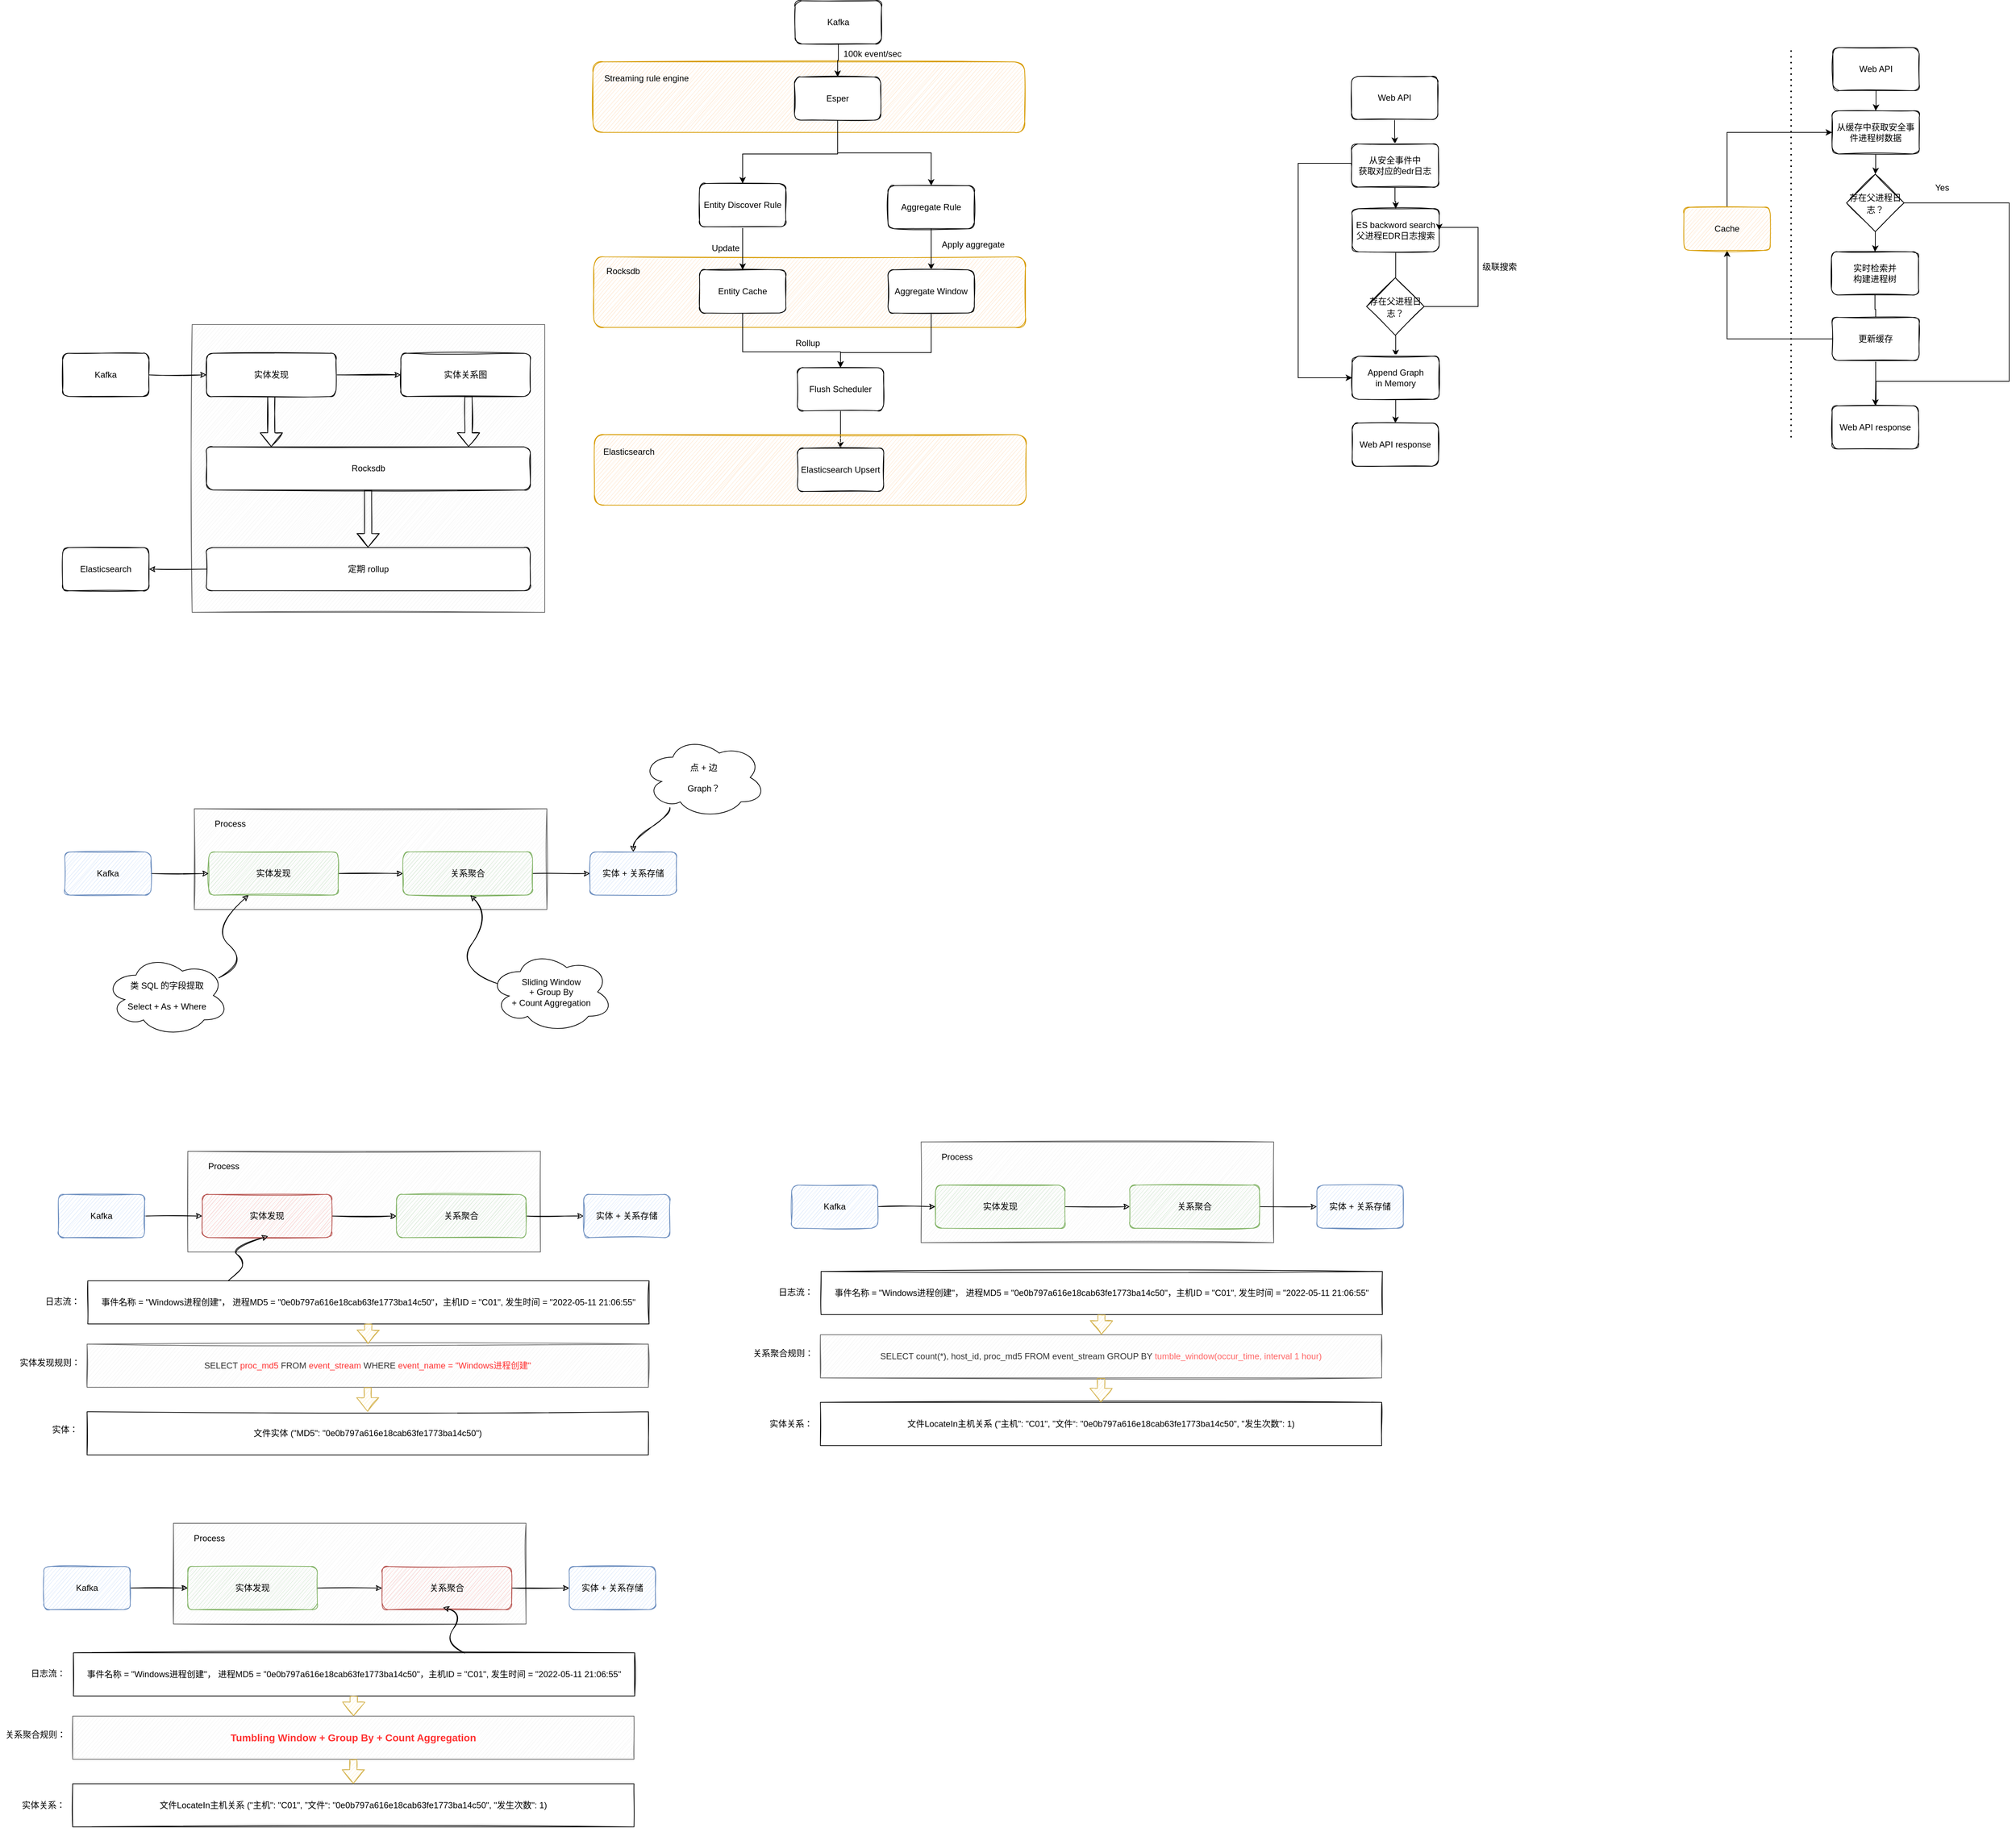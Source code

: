 <mxfile version="18.0.3" type="github">
  <diagram id="Bc4stklnjkjWacHDApCI" name="Page-1">
    <mxGraphModel dx="1300" dy="1374" grid="0" gridSize="10" guides="0" tooltips="1" connect="1" arrows="1" fold="1" page="0" pageScale="1" pageWidth="827" pageHeight="1169" math="0" shadow="0">
      <root>
        <mxCell id="0" />
        <mxCell id="1" parent="0" />
        <mxCell id="wNQRX56qIdrxU0Y-b8XY-25" value="" style="rounded=1;whiteSpace=wrap;html=1;fillColor=#ffe6cc;strokeColor=#d79b00;sketch=1;" vertex="1" parent="1">
          <mxGeometry x="784" y="-328" width="600" height="98" as="geometry" />
        </mxCell>
        <mxCell id="wNQRX56qIdrxU0Y-b8XY-15" value="" style="rounded=1;whiteSpace=wrap;html=1;fillColor=#ffe6cc;strokeColor=#d79b00;sketch=1;" vertex="1" parent="1">
          <mxGeometry x="785" y="-57" width="600" height="98" as="geometry" />
        </mxCell>
        <mxCell id="tYvwkiq_I5TnECn9o_-X-4" value="" style="rounded=0;whiteSpace=wrap;html=1;fillColor=#f5f5f5;fontColor=#333333;strokeColor=#666666;sketch=1;" parent="1" vertex="1">
          <mxGeometry x="227" y="37" width="490" height="400" as="geometry" />
        </mxCell>
        <mxCell id="tYvwkiq_I5TnECn9o_-X-10" style="edgeStyle=orthogonalEdgeStyle;rounded=0;orthogonalLoop=1;jettySize=auto;html=1;fontColor=none;sketch=1;" parent="1" source="tYvwkiq_I5TnECn9o_-X-2" target="tYvwkiq_I5TnECn9o_-X-9" edge="1">
          <mxGeometry relative="1" as="geometry" />
        </mxCell>
        <mxCell id="tYvwkiq_I5TnECn9o_-X-2" value="实体发现" style="rounded=1;whiteSpace=wrap;html=1;sketch=1;" parent="1" vertex="1">
          <mxGeometry x="247" y="77" width="180" height="60" as="geometry" />
        </mxCell>
        <mxCell id="tYvwkiq_I5TnECn9o_-X-3" value="Rocksdb" style="rounded=1;whiteSpace=wrap;html=1;sketch=1;" parent="1" vertex="1">
          <mxGeometry x="247" y="207" width="450" height="60" as="geometry" />
        </mxCell>
        <mxCell id="tYvwkiq_I5TnECn9o_-X-6" value="" style="edgeStyle=orthogonalEdgeStyle;rounded=0;orthogonalLoop=1;jettySize=auto;html=1;entryX=0;entryY=0.5;entryDx=0;entryDy=0;sketch=1;" parent="1" source="tYvwkiq_I5TnECn9o_-X-5" target="tYvwkiq_I5TnECn9o_-X-2" edge="1">
          <mxGeometry relative="1" as="geometry" />
        </mxCell>
        <mxCell id="tYvwkiq_I5TnECn9o_-X-5" value="Kafka" style="rounded=1;whiteSpace=wrap;html=1;sketch=1;" parent="1" vertex="1">
          <mxGeometry x="47" y="77" width="120" height="60" as="geometry" />
        </mxCell>
        <mxCell id="tYvwkiq_I5TnECn9o_-X-7" value="Elasticsearch" style="rounded=1;whiteSpace=wrap;html=1;sketch=1;" parent="1" vertex="1">
          <mxGeometry x="47" y="347" width="120" height="60" as="geometry" />
        </mxCell>
        <mxCell id="tYvwkiq_I5TnECn9o_-X-11" style="edgeStyle=orthogonalEdgeStyle;rounded=0;orthogonalLoop=1;jettySize=auto;html=1;exitX=0;exitY=0.5;exitDx=0;exitDy=0;fontColor=none;sketch=1;" parent="1" source="tYvwkiq_I5TnECn9o_-X-8" target="tYvwkiq_I5TnECn9o_-X-7" edge="1">
          <mxGeometry relative="1" as="geometry" />
        </mxCell>
        <mxCell id="tYvwkiq_I5TnECn9o_-X-8" value="定期 rollup" style="rounded=1;whiteSpace=wrap;html=1;sketch=1;" parent="1" vertex="1">
          <mxGeometry x="247" y="347" width="450" height="60" as="geometry" />
        </mxCell>
        <mxCell id="tYvwkiq_I5TnECn9o_-X-9" value="实体关系图" style="rounded=1;whiteSpace=wrap;html=1;sketch=1;" parent="1" vertex="1">
          <mxGeometry x="517" y="77" width="180" height="60" as="geometry" />
        </mxCell>
        <mxCell id="tYvwkiq_I5TnECn9o_-X-12" value="" style="shape=flexArrow;endArrow=classic;html=1;rounded=0;fontColor=none;exitX=0.5;exitY=1;exitDx=0;exitDy=0;entryX=0.2;entryY=0;entryDx=0;entryDy=0;entryPerimeter=0;sketch=1;" parent="1" source="tYvwkiq_I5TnECn9o_-X-2" target="tYvwkiq_I5TnECn9o_-X-3" edge="1">
          <mxGeometry width="50" height="50" relative="1" as="geometry">
            <mxPoint x="327" y="257" as="sourcePoint" />
            <mxPoint x="377" y="207" as="targetPoint" />
          </mxGeometry>
        </mxCell>
        <mxCell id="tYvwkiq_I5TnECn9o_-X-13" value="" style="shape=flexArrow;endArrow=classic;html=1;rounded=0;fontColor=none;exitX=0.5;exitY=1;exitDx=0;exitDy=0;entryX=0.2;entryY=0;entryDx=0;entryDy=0;entryPerimeter=0;sketch=1;" parent="1" edge="1">
          <mxGeometry width="50" height="50" relative="1" as="geometry">
            <mxPoint x="611" y="137" as="sourcePoint" />
            <mxPoint x="611" y="207" as="targetPoint" />
          </mxGeometry>
        </mxCell>
        <mxCell id="tYvwkiq_I5TnECn9o_-X-14" value="" style="shape=flexArrow;endArrow=classic;html=1;rounded=0;fontColor=none;exitX=0.5;exitY=1;exitDx=0;exitDy=0;entryX=0.499;entryY=0;entryDx=0;entryDy=0;entryPerimeter=0;sketch=1;" parent="1" target="tYvwkiq_I5TnECn9o_-X-8" edge="1">
          <mxGeometry width="50" height="50" relative="1" as="geometry">
            <mxPoint x="471.5" y="267" as="sourcePoint" />
            <mxPoint x="471.5" y="337" as="targetPoint" />
          </mxGeometry>
        </mxCell>
        <mxCell id="tYvwkiq_I5TnECn9o_-X-17" value="" style="rounded=0;whiteSpace=wrap;html=1;fillColor=#f5f5f5;fontColor=#333333;strokeColor=#666666;shadow=0;sketch=1;" parent="1" vertex="1">
          <mxGeometry x="230" y="710" width="490" height="140" as="geometry" />
        </mxCell>
        <mxCell id="tYvwkiq_I5TnECn9o_-X-18" style="edgeStyle=orthogonalEdgeStyle;rounded=0;orthogonalLoop=1;jettySize=auto;html=1;fontColor=none;shadow=0;sketch=1;" parent="1" source="tYvwkiq_I5TnECn9o_-X-19" target="tYvwkiq_I5TnECn9o_-X-26" edge="1">
          <mxGeometry relative="1" as="geometry" />
        </mxCell>
        <mxCell id="tYvwkiq_I5TnECn9o_-X-19" value="实体发现" style="rounded=1;whiteSpace=wrap;html=1;shadow=0;sketch=1;fillColor=#d5e8d4;strokeColor=#82b366;" parent="1" vertex="1">
          <mxGeometry x="250" y="770" width="180" height="60" as="geometry" />
        </mxCell>
        <mxCell id="tYvwkiq_I5TnECn9o_-X-21" value="" style="edgeStyle=orthogonalEdgeStyle;rounded=0;orthogonalLoop=1;jettySize=auto;html=1;entryX=0;entryY=0.5;entryDx=0;entryDy=0;shadow=0;sketch=1;" parent="1" source="tYvwkiq_I5TnECn9o_-X-22" target="tYvwkiq_I5TnECn9o_-X-19" edge="1">
          <mxGeometry relative="1" as="geometry" />
        </mxCell>
        <mxCell id="tYvwkiq_I5TnECn9o_-X-22" value="Kafka" style="rounded=1;whiteSpace=wrap;html=1;shadow=0;sketch=1;fillColor=#dae8fc;strokeColor=#6c8ebf;" parent="1" vertex="1">
          <mxGeometry x="50" y="770" width="120" height="60" as="geometry" />
        </mxCell>
        <mxCell id="tYvwkiq_I5TnECn9o_-X-32" style="edgeStyle=orthogonalEdgeStyle;rounded=0;orthogonalLoop=1;jettySize=auto;html=1;exitX=1;exitY=0.5;exitDx=0;exitDy=0;entryX=0;entryY=0.5;entryDx=0;entryDy=0;fontColor=none;shadow=0;sketch=1;" parent="1" source="tYvwkiq_I5TnECn9o_-X-26" target="tYvwkiq_I5TnECn9o_-X-31" edge="1">
          <mxGeometry relative="1" as="geometry" />
        </mxCell>
        <mxCell id="tYvwkiq_I5TnECn9o_-X-26" value="关系聚合" style="rounded=1;whiteSpace=wrap;html=1;shadow=0;sketch=1;fillColor=#d5e8d4;strokeColor=#82b366;" parent="1" vertex="1">
          <mxGeometry x="520" y="770" width="180" height="60" as="geometry" />
        </mxCell>
        <mxCell id="tYvwkiq_I5TnECn9o_-X-31" value="实体 + 关系存储" style="rounded=1;whiteSpace=wrap;html=1;shadow=0;sketch=1;fillColor=#dae8fc;strokeColor=#6c8ebf;" parent="1" vertex="1">
          <mxGeometry x="780" y="770" width="120" height="60" as="geometry" />
        </mxCell>
        <mxCell id="tYvwkiq_I5TnECn9o_-X-34" value="Process" style="text;html=1;strokeColor=none;fillColor=none;align=center;verticalAlign=middle;whiteSpace=wrap;rounded=0;shadow=0;fontColor=none;sketch=1;" parent="1" vertex="1">
          <mxGeometry x="250" y="716" width="60" height="30" as="geometry" />
        </mxCell>
        <mxCell id="tYvwkiq_I5TnECn9o_-X-36" value="" style="curved=1;endArrow=classic;html=1;rounded=0;shadow=0;sketch=1;fontColor=none;exitX=1;exitY=0;exitDx=0;exitDy=0;" parent="1" target="tYvwkiq_I5TnECn9o_-X-19" edge="1">
          <mxGeometry width="50" height="50" relative="1" as="geometry">
            <mxPoint x="264" y="945" as="sourcePoint" />
            <mxPoint x="304" y="875" as="targetPoint" />
            <Array as="points">
              <mxPoint x="304" y="925" />
              <mxPoint x="254" y="875" />
            </Array>
          </mxGeometry>
        </mxCell>
        <mxCell id="tYvwkiq_I5TnECn9o_-X-37" value="类 SQL 的字段提取&lt;br&gt;&lt;br&gt;Select + As + Where" style="ellipse;shape=cloud;whiteSpace=wrap;html=1;shadow=0;fontColor=none;" parent="1" vertex="1">
          <mxGeometry x="106" y="913" width="172" height="113" as="geometry" />
        </mxCell>
        <mxCell id="tYvwkiq_I5TnECn9o_-X-38" value="" style="curved=1;endArrow=classic;html=1;rounded=0;shadow=0;sketch=1;fontColor=none;exitX=0.07;exitY=0.4;exitDx=0;exitDy=0;exitPerimeter=0;" parent="1" source="tYvwkiq_I5TnECn9o_-X-39" edge="1">
          <mxGeometry width="50" height="50" relative="1" as="geometry">
            <mxPoint x="572" y="945" as="sourcePoint" />
            <mxPoint x="613.6" y="830" as="targetPoint" />
            <Array as="points">
              <mxPoint x="592" y="932" />
              <mxPoint x="642" y="860" />
            </Array>
          </mxGeometry>
        </mxCell>
        <mxCell id="tYvwkiq_I5TnECn9o_-X-39" value="Sliding Window &lt;br&gt;+ Group By&lt;br&gt;+ Count Aggregation" style="ellipse;shape=cloud;whiteSpace=wrap;html=1;shadow=0;fontColor=none;" parent="1" vertex="1">
          <mxGeometry x="640" y="908" width="172" height="113" as="geometry" />
        </mxCell>
        <mxCell id="tYvwkiq_I5TnECn9o_-X-40" value="点 + 边&lt;br&gt;&lt;br&gt;Graph？" style="ellipse;shape=cloud;whiteSpace=wrap;html=1;shadow=0;fontColor=none;" parent="1" vertex="1">
          <mxGeometry x="852" y="610" width="172" height="113" as="geometry" />
        </mxCell>
        <mxCell id="tYvwkiq_I5TnECn9o_-X-41" value="" style="curved=1;endArrow=classic;html=1;rounded=0;shadow=0;sketch=1;fontColor=none;exitX=0.226;exitY=0.869;exitDx=0;exitDy=0;exitPerimeter=0;entryX=0.5;entryY=0;entryDx=0;entryDy=0;" parent="1" source="tYvwkiq_I5TnECn9o_-X-40" target="tYvwkiq_I5TnECn9o_-X-31" edge="1">
          <mxGeometry width="50" height="50" relative="1" as="geometry">
            <mxPoint x="662.04" y="963.2" as="sourcePoint" />
            <mxPoint x="623.6" y="840" as="targetPoint" />
            <Array as="points">
              <mxPoint x="892" y="717" />
              <mxPoint x="840" y="753" />
            </Array>
          </mxGeometry>
        </mxCell>
        <mxCell id="tYvwkiq_I5TnECn9o_-X-42" value="" style="rounded=0;whiteSpace=wrap;html=1;fillColor=#f5f5f5;fontColor=#333333;strokeColor=#666666;shadow=0;sketch=1;" parent="1" vertex="1">
          <mxGeometry x="221" y="1186" width="490" height="140" as="geometry" />
        </mxCell>
        <mxCell id="tYvwkiq_I5TnECn9o_-X-43" style="edgeStyle=orthogonalEdgeStyle;rounded=0;orthogonalLoop=1;jettySize=auto;html=1;fontColor=none;shadow=0;sketch=1;" parent="1" source="tYvwkiq_I5TnECn9o_-X-44" target="tYvwkiq_I5TnECn9o_-X-48" edge="1">
          <mxGeometry relative="1" as="geometry" />
        </mxCell>
        <mxCell id="tYvwkiq_I5TnECn9o_-X-44" value="实体发现" style="rounded=1;whiteSpace=wrap;html=1;shadow=0;sketch=1;fillColor=#f8cecc;strokeColor=#b85450;" parent="1" vertex="1">
          <mxGeometry x="241" y="1246" width="180" height="60" as="geometry" />
        </mxCell>
        <mxCell id="tYvwkiq_I5TnECn9o_-X-45" value="" style="edgeStyle=orthogonalEdgeStyle;rounded=0;orthogonalLoop=1;jettySize=auto;html=1;entryX=0;entryY=0.5;entryDx=0;entryDy=0;shadow=0;sketch=1;" parent="1" source="tYvwkiq_I5TnECn9o_-X-46" target="tYvwkiq_I5TnECn9o_-X-44" edge="1">
          <mxGeometry relative="1" as="geometry" />
        </mxCell>
        <mxCell id="tYvwkiq_I5TnECn9o_-X-46" value="Kafka" style="rounded=1;whiteSpace=wrap;html=1;shadow=0;sketch=1;fillColor=#dae8fc;strokeColor=#6c8ebf;" parent="1" vertex="1">
          <mxGeometry x="41" y="1246" width="120" height="60" as="geometry" />
        </mxCell>
        <mxCell id="tYvwkiq_I5TnECn9o_-X-47" style="edgeStyle=orthogonalEdgeStyle;rounded=0;orthogonalLoop=1;jettySize=auto;html=1;exitX=1;exitY=0.5;exitDx=0;exitDy=0;entryX=0;entryY=0.5;entryDx=0;entryDy=0;fontColor=none;shadow=0;sketch=1;" parent="1" source="tYvwkiq_I5TnECn9o_-X-48" target="tYvwkiq_I5TnECn9o_-X-49" edge="1">
          <mxGeometry relative="1" as="geometry" />
        </mxCell>
        <mxCell id="tYvwkiq_I5TnECn9o_-X-48" value="关系聚合" style="rounded=1;whiteSpace=wrap;html=1;shadow=0;sketch=1;fillColor=#d5e8d4;strokeColor=#82b366;" parent="1" vertex="1">
          <mxGeometry x="511" y="1246" width="180" height="60" as="geometry" />
        </mxCell>
        <mxCell id="tYvwkiq_I5TnECn9o_-X-49" value="实体 + 关系存储" style="rounded=1;whiteSpace=wrap;html=1;shadow=0;sketch=1;fillColor=#dae8fc;strokeColor=#6c8ebf;" parent="1" vertex="1">
          <mxGeometry x="771" y="1246" width="120" height="60" as="geometry" />
        </mxCell>
        <mxCell id="tYvwkiq_I5TnECn9o_-X-50" value="Process" style="text;html=1;strokeColor=none;fillColor=none;align=center;verticalAlign=middle;whiteSpace=wrap;rounded=0;shadow=0;fontColor=none;sketch=1;" parent="1" vertex="1">
          <mxGeometry x="241" y="1192" width="60" height="30" as="geometry" />
        </mxCell>
        <mxCell id="tYvwkiq_I5TnECn9o_-X-53" value="事件名称 = &quot;Windows进程创建&quot;， 进程MD5 = &quot;0e0b797a616e18cab63fe1773ba14c50&quot;，主机ID = &quot;C01&quot;, 发生时间 = &quot;2022-05-11 21:06:55&quot;" style="rounded=0;whiteSpace=wrap;html=1;shadow=0;sketch=1;" parent="1" vertex="1">
          <mxGeometry x="82" y="1366" width="780" height="60" as="geometry" />
        </mxCell>
        <mxCell id="tYvwkiq_I5TnECn9o_-X-54" value="SELECT &lt;font color=&quot;#ff3333&quot;&gt;proc_md5 &lt;/font&gt;FROM &lt;font color=&quot;#ff3333&quot;&gt;event_stream &lt;/font&gt;WHERE &lt;font color=&quot;#ff3333&quot;&gt;event_name = &quot;Windows进程创建&quot;&lt;/font&gt;" style="rounded=0;whiteSpace=wrap;html=1;shadow=0;sketch=1;fillColor=#f5f5f5;strokeColor=#666666;fontColor=#333333;" parent="1" vertex="1">
          <mxGeometry x="81" y="1454" width="780" height="60" as="geometry" />
        </mxCell>
        <mxCell id="tYvwkiq_I5TnECn9o_-X-55" value="" style="shape=flexArrow;endArrow=classic;html=1;rounded=0;shadow=0;sketch=1;fontColor=#FF3333;fillColor=#fff2cc;strokeColor=#d6b656;" parent="1" source="tYvwkiq_I5TnECn9o_-X-53" target="tYvwkiq_I5TnECn9o_-X-54" edge="1">
          <mxGeometry width="50" height="50" relative="1" as="geometry">
            <mxPoint x="433" y="1477" as="sourcePoint" />
            <mxPoint x="462" y="1610" as="targetPoint" />
          </mxGeometry>
        </mxCell>
        <mxCell id="tYvwkiq_I5TnECn9o_-X-58" value="&lt;font color=&quot;#000000&quot;&gt;日志流：&lt;/font&gt;" style="text;html=1;strokeColor=none;fillColor=none;align=center;verticalAlign=middle;whiteSpace=wrap;rounded=0;shadow=0;sketch=1;fontColor=#FF3333;" parent="1" vertex="1">
          <mxGeometry x="17" y="1380" width="60" height="30" as="geometry" />
        </mxCell>
        <mxCell id="tYvwkiq_I5TnECn9o_-X-59" value="&lt;font color=&quot;#000000&quot;&gt;实体发现规则：&lt;/font&gt;" style="text;html=1;strokeColor=none;fillColor=none;align=center;verticalAlign=middle;whiteSpace=wrap;rounded=0;shadow=0;sketch=1;fontColor=#FF3333;" parent="1" vertex="1">
          <mxGeometry x="-20" y="1465" width="99" height="30" as="geometry" />
        </mxCell>
        <mxCell id="tYvwkiq_I5TnECn9o_-X-60" value="文件实体 (&quot;MD5&quot;: &quot;0e0b797a616e18cab63fe1773ba14c50&quot;)" style="rounded=0;whiteSpace=wrap;html=1;shadow=0;sketch=1;" parent="1" vertex="1">
          <mxGeometry x="81" y="1548" width="780" height="60" as="geometry" />
        </mxCell>
        <mxCell id="tYvwkiq_I5TnECn9o_-X-61" value="" style="shape=flexArrow;endArrow=classic;html=1;rounded=0;shadow=0;sketch=1;fontColor=#FF3333;fillColor=#fff2cc;strokeColor=#d6b656;" parent="1" source="tYvwkiq_I5TnECn9o_-X-54" target="tYvwkiq_I5TnECn9o_-X-60" edge="1">
          <mxGeometry width="50" height="50" relative="1" as="geometry">
            <mxPoint x="481.659" y="1436" as="sourcePoint" />
            <mxPoint x="481.341" y="1464" as="targetPoint" />
          </mxGeometry>
        </mxCell>
        <mxCell id="tYvwkiq_I5TnECn9o_-X-62" value="&lt;font color=&quot;#000000&quot;&gt;实体：&lt;/font&gt;" style="text;html=1;strokeColor=none;fillColor=none;align=center;verticalAlign=middle;whiteSpace=wrap;rounded=0;shadow=0;sketch=1;fontColor=#FF3333;" parent="1" vertex="1">
          <mxGeometry x="1" y="1558" width="99" height="30" as="geometry" />
        </mxCell>
        <mxCell id="tYvwkiq_I5TnECn9o_-X-63" value="" style="rounded=0;whiteSpace=wrap;html=1;fillColor=#f5f5f5;fontColor=#333333;strokeColor=#666666;shadow=0;sketch=1;" parent="1" vertex="1">
          <mxGeometry x="1240" y="1173" width="490" height="140" as="geometry" />
        </mxCell>
        <mxCell id="tYvwkiq_I5TnECn9o_-X-64" style="edgeStyle=orthogonalEdgeStyle;rounded=0;orthogonalLoop=1;jettySize=auto;html=1;fontColor=none;shadow=0;sketch=1;" parent="1" source="tYvwkiq_I5TnECn9o_-X-65" target="tYvwkiq_I5TnECn9o_-X-69" edge="1">
          <mxGeometry relative="1" as="geometry" />
        </mxCell>
        <mxCell id="tYvwkiq_I5TnECn9o_-X-65" value="实体发现" style="rounded=1;whiteSpace=wrap;html=1;shadow=0;sketch=1;fillColor=#d5e8d4;strokeColor=#82b366;" parent="1" vertex="1">
          <mxGeometry x="1260" y="1233" width="180" height="60" as="geometry" />
        </mxCell>
        <mxCell id="tYvwkiq_I5TnECn9o_-X-66" value="" style="edgeStyle=orthogonalEdgeStyle;rounded=0;orthogonalLoop=1;jettySize=auto;html=1;entryX=0;entryY=0.5;entryDx=0;entryDy=0;shadow=0;sketch=1;" parent="1" source="tYvwkiq_I5TnECn9o_-X-67" target="tYvwkiq_I5TnECn9o_-X-65" edge="1">
          <mxGeometry relative="1" as="geometry" />
        </mxCell>
        <mxCell id="tYvwkiq_I5TnECn9o_-X-67" value="Kafka" style="rounded=1;whiteSpace=wrap;html=1;shadow=0;sketch=1;fillColor=#dae8fc;strokeColor=#6c8ebf;" parent="1" vertex="1">
          <mxGeometry x="1060" y="1233" width="120" height="60" as="geometry" />
        </mxCell>
        <mxCell id="tYvwkiq_I5TnECn9o_-X-68" style="edgeStyle=orthogonalEdgeStyle;rounded=0;orthogonalLoop=1;jettySize=auto;html=1;exitX=1;exitY=0.5;exitDx=0;exitDy=0;entryX=0;entryY=0.5;entryDx=0;entryDy=0;fontColor=none;shadow=0;sketch=1;" parent="1" source="tYvwkiq_I5TnECn9o_-X-69" target="tYvwkiq_I5TnECn9o_-X-70" edge="1">
          <mxGeometry relative="1" as="geometry" />
        </mxCell>
        <mxCell id="tYvwkiq_I5TnECn9o_-X-69" value="关系聚合" style="rounded=1;whiteSpace=wrap;html=1;shadow=0;sketch=1;fillColor=#d5e8d4;strokeColor=#82b366;" parent="1" vertex="1">
          <mxGeometry x="1530" y="1233" width="180" height="60" as="geometry" />
        </mxCell>
        <mxCell id="tYvwkiq_I5TnECn9o_-X-70" value="实体 + 关系存储" style="rounded=1;whiteSpace=wrap;html=1;shadow=0;sketch=1;fillColor=#dae8fc;strokeColor=#6c8ebf;" parent="1" vertex="1">
          <mxGeometry x="1790" y="1233" width="120" height="60" as="geometry" />
        </mxCell>
        <mxCell id="tYvwkiq_I5TnECn9o_-X-71" value="Process" style="text;html=1;strokeColor=none;fillColor=none;align=center;verticalAlign=middle;whiteSpace=wrap;rounded=0;shadow=0;fontColor=none;sketch=1;" parent="1" vertex="1">
          <mxGeometry x="1260" y="1179" width="60" height="30" as="geometry" />
        </mxCell>
        <mxCell id="tYvwkiq_I5TnECn9o_-X-72" value="事件名称 = &quot;Windows进程创建&quot;， 进程MD5 = &quot;0e0b797a616e18cab63fe1773ba14c50&quot;，主机ID = &quot;C01&quot;, 发生时间 = &quot;2022-05-11 21:06:55&quot;" style="rounded=0;whiteSpace=wrap;html=1;shadow=0;sketch=1;" parent="1" vertex="1">
          <mxGeometry x="1101" y="1353" width="780" height="60" as="geometry" />
        </mxCell>
        <mxCell id="tYvwkiq_I5TnECn9o_-X-73" value="SELECT count(*), host_id, proc_md5 FROM event_stream GROUP BY &lt;font color=&quot;#ff6666&quot;&gt;tumble_window(occur_time, interval 1 hour)&lt;/font&gt;" style="rounded=0;whiteSpace=wrap;html=1;shadow=0;sketch=1;fillColor=#f5f5f5;strokeColor=#666666;fontColor=#333333;" parent="1" vertex="1">
          <mxGeometry x="1100" y="1441" width="780" height="60" as="geometry" />
        </mxCell>
        <mxCell id="tYvwkiq_I5TnECn9o_-X-74" value="" style="shape=flexArrow;endArrow=classic;html=1;rounded=0;shadow=0;sketch=1;fontColor=#FF3333;fillColor=#fff2cc;strokeColor=#d6b656;" parent="1" source="tYvwkiq_I5TnECn9o_-X-72" target="tYvwkiq_I5TnECn9o_-X-73" edge="1">
          <mxGeometry width="50" height="50" relative="1" as="geometry">
            <mxPoint x="1452" y="1464" as="sourcePoint" />
            <mxPoint x="1481" y="1597" as="targetPoint" />
          </mxGeometry>
        </mxCell>
        <mxCell id="tYvwkiq_I5TnECn9o_-X-75" value="&lt;font color=&quot;#000000&quot;&gt;日志流：&lt;/font&gt;" style="text;html=1;strokeColor=none;fillColor=none;align=center;verticalAlign=middle;whiteSpace=wrap;rounded=0;shadow=0;sketch=1;fontColor=#FF3333;" parent="1" vertex="1">
          <mxGeometry x="1036" y="1367" width="60" height="30" as="geometry" />
        </mxCell>
        <mxCell id="tYvwkiq_I5TnECn9o_-X-76" value="&lt;font color=&quot;#000000&quot;&gt;关系聚合规则：&lt;/font&gt;" style="text;html=1;strokeColor=none;fillColor=none;align=center;verticalAlign=middle;whiteSpace=wrap;rounded=0;shadow=0;sketch=1;fontColor=#FF3333;" parent="1" vertex="1">
          <mxGeometry x="999" y="1452" width="99" height="30" as="geometry" />
        </mxCell>
        <mxCell id="tYvwkiq_I5TnECn9o_-X-77" value="文件LocateIn主机关系 (&quot;主机&quot;: &quot;C01&quot;, ”文件“: &quot;0e0b797a616e18cab63fe1773ba14c50&quot;, &quot;发生次数&quot;: 1)" style="rounded=0;whiteSpace=wrap;html=1;shadow=0;sketch=1;" parent="1" vertex="1">
          <mxGeometry x="1100" y="1535" width="780" height="60" as="geometry" />
        </mxCell>
        <mxCell id="tYvwkiq_I5TnECn9o_-X-78" value="" style="shape=flexArrow;endArrow=classic;html=1;rounded=0;shadow=0;sketch=1;fontColor=#FF3333;fillColor=#fff2cc;strokeColor=#d6b656;" parent="1" source="tYvwkiq_I5TnECn9o_-X-73" target="tYvwkiq_I5TnECn9o_-X-77" edge="1">
          <mxGeometry width="50" height="50" relative="1" as="geometry">
            <mxPoint x="1500.659" y="1423" as="sourcePoint" />
            <mxPoint x="1500.341" y="1451" as="targetPoint" />
          </mxGeometry>
        </mxCell>
        <mxCell id="tYvwkiq_I5TnECn9o_-X-79" value="&lt;font color=&quot;#000000&quot;&gt;实体关系：&lt;/font&gt;" style="text;html=1;strokeColor=none;fillColor=none;align=center;verticalAlign=middle;whiteSpace=wrap;rounded=0;shadow=0;sketch=1;fontColor=#FF3333;" parent="1" vertex="1">
          <mxGeometry x="1010" y="1550" width="99" height="30" as="geometry" />
        </mxCell>
        <mxCell id="tYvwkiq_I5TnECn9o_-X-97" value="" style="rounded=0;whiteSpace=wrap;html=1;fillColor=#f5f5f5;fontColor=#333333;strokeColor=#666666;shadow=0;sketch=1;" parent="1" vertex="1">
          <mxGeometry x="201" y="1703" width="490" height="140" as="geometry" />
        </mxCell>
        <mxCell id="tYvwkiq_I5TnECn9o_-X-98" style="edgeStyle=orthogonalEdgeStyle;rounded=0;orthogonalLoop=1;jettySize=auto;html=1;fontColor=none;shadow=0;sketch=1;" parent="1" source="tYvwkiq_I5TnECn9o_-X-99" target="tYvwkiq_I5TnECn9o_-X-103" edge="1">
          <mxGeometry relative="1" as="geometry" />
        </mxCell>
        <mxCell id="tYvwkiq_I5TnECn9o_-X-99" value="实体发现" style="rounded=1;whiteSpace=wrap;html=1;shadow=0;sketch=1;fillColor=#d5e8d4;strokeColor=#82b366;" parent="1" vertex="1">
          <mxGeometry x="221" y="1763" width="180" height="60" as="geometry" />
        </mxCell>
        <mxCell id="tYvwkiq_I5TnECn9o_-X-100" value="" style="edgeStyle=orthogonalEdgeStyle;rounded=0;orthogonalLoop=1;jettySize=auto;html=1;entryX=0;entryY=0.5;entryDx=0;entryDy=0;shadow=0;sketch=1;" parent="1" source="tYvwkiq_I5TnECn9o_-X-101" target="tYvwkiq_I5TnECn9o_-X-99" edge="1">
          <mxGeometry relative="1" as="geometry" />
        </mxCell>
        <mxCell id="tYvwkiq_I5TnECn9o_-X-101" value="Kafka" style="rounded=1;whiteSpace=wrap;html=1;shadow=0;sketch=1;fillColor=#dae8fc;strokeColor=#6c8ebf;" parent="1" vertex="1">
          <mxGeometry x="21" y="1763" width="120" height="60" as="geometry" />
        </mxCell>
        <mxCell id="tYvwkiq_I5TnECn9o_-X-102" style="edgeStyle=orthogonalEdgeStyle;rounded=0;orthogonalLoop=1;jettySize=auto;html=1;exitX=1;exitY=0.5;exitDx=0;exitDy=0;entryX=0;entryY=0.5;entryDx=0;entryDy=0;fontColor=none;shadow=0;sketch=1;" parent="1" source="tYvwkiq_I5TnECn9o_-X-103" target="tYvwkiq_I5TnECn9o_-X-104" edge="1">
          <mxGeometry relative="1" as="geometry" />
        </mxCell>
        <mxCell id="tYvwkiq_I5TnECn9o_-X-103" value="关系聚合" style="rounded=1;whiteSpace=wrap;html=1;shadow=0;sketch=1;fillColor=#f8cecc;strokeColor=#b85450;" parent="1" vertex="1">
          <mxGeometry x="491" y="1763" width="180" height="60" as="geometry" />
        </mxCell>
        <mxCell id="tYvwkiq_I5TnECn9o_-X-104" value="实体 + 关系存储" style="rounded=1;whiteSpace=wrap;html=1;shadow=0;sketch=1;fillColor=#dae8fc;strokeColor=#6c8ebf;" parent="1" vertex="1">
          <mxGeometry x="751" y="1763" width="120" height="60" as="geometry" />
        </mxCell>
        <mxCell id="tYvwkiq_I5TnECn9o_-X-105" value="Process" style="text;html=1;strokeColor=none;fillColor=none;align=center;verticalAlign=middle;whiteSpace=wrap;rounded=0;shadow=0;fontColor=none;sketch=1;" parent="1" vertex="1">
          <mxGeometry x="221" y="1709" width="60" height="30" as="geometry" />
        </mxCell>
        <mxCell id="tYvwkiq_I5TnECn9o_-X-106" value="事件名称 = &quot;Windows进程创建&quot;， 进程MD5 = &quot;0e0b797a616e18cab63fe1773ba14c50&quot;，主机ID = &quot;C01&quot;, 发生时间 = &quot;2022-05-11 21:06:55&quot;" style="rounded=0;whiteSpace=wrap;html=1;shadow=0;sketch=1;" parent="1" vertex="1">
          <mxGeometry x="62" y="1883" width="780" height="60" as="geometry" />
        </mxCell>
        <mxCell id="tYvwkiq_I5TnECn9o_-X-107" value="&lt;b&gt;&lt;font style=&quot;line-height: 1.3; font-size: 14px;&quot; color=&quot;#ff3333&quot;&gt;Tumbling Window + Group By + Count Aggregation&lt;/font&gt;&lt;/b&gt;" style="rounded=0;whiteSpace=wrap;html=1;shadow=0;sketch=1;fillColor=#f5f5f5;strokeColor=#666666;fontColor=#333333;" parent="1" vertex="1">
          <mxGeometry x="61" y="1971" width="780" height="60" as="geometry" />
        </mxCell>
        <mxCell id="tYvwkiq_I5TnECn9o_-X-108" value="" style="shape=flexArrow;endArrow=classic;html=1;rounded=0;shadow=0;sketch=1;fontColor=#FF3333;fillColor=#fff2cc;strokeColor=#d6b656;" parent="1" source="tYvwkiq_I5TnECn9o_-X-106" target="tYvwkiq_I5TnECn9o_-X-107" edge="1">
          <mxGeometry width="50" height="50" relative="1" as="geometry">
            <mxPoint x="413" y="1994" as="sourcePoint" />
            <mxPoint x="442" y="2127" as="targetPoint" />
          </mxGeometry>
        </mxCell>
        <mxCell id="tYvwkiq_I5TnECn9o_-X-109" value="&lt;font color=&quot;#000000&quot;&gt;日志流：&lt;/font&gt;" style="text;html=1;strokeColor=none;fillColor=none;align=center;verticalAlign=middle;whiteSpace=wrap;rounded=0;shadow=0;sketch=1;fontColor=#FF3333;" parent="1" vertex="1">
          <mxGeometry x="-3" y="1897" width="60" height="30" as="geometry" />
        </mxCell>
        <mxCell id="tYvwkiq_I5TnECn9o_-X-110" value="&lt;font color=&quot;#000000&quot;&gt;关系聚合规则：&lt;/font&gt;" style="text;html=1;strokeColor=none;fillColor=none;align=center;verticalAlign=middle;whiteSpace=wrap;rounded=0;shadow=0;sketch=1;fontColor=#FF3333;" parent="1" vertex="1">
          <mxGeometry x="-40" y="1982" width="99" height="30" as="geometry" />
        </mxCell>
        <mxCell id="tYvwkiq_I5TnECn9o_-X-111" value="文件LocateIn主机关系 (&quot;主机&quot;: &quot;C01&quot;, ”文件“: &quot;0e0b797a616e18cab63fe1773ba14c50&quot;, &quot;发生次数&quot;: 1)" style="rounded=0;whiteSpace=wrap;html=1;shadow=0;sketch=1;" parent="1" vertex="1">
          <mxGeometry x="61" y="2065" width="780" height="60" as="geometry" />
        </mxCell>
        <mxCell id="tYvwkiq_I5TnECn9o_-X-112" value="" style="shape=flexArrow;endArrow=classic;html=1;rounded=0;shadow=0;sketch=1;fontColor=#FF3333;fillColor=#fff2cc;strokeColor=#d6b656;" parent="1" source="tYvwkiq_I5TnECn9o_-X-107" target="tYvwkiq_I5TnECn9o_-X-111" edge="1">
          <mxGeometry width="50" height="50" relative="1" as="geometry">
            <mxPoint x="461.659" y="1953" as="sourcePoint" />
            <mxPoint x="461.341" y="1981" as="targetPoint" />
          </mxGeometry>
        </mxCell>
        <mxCell id="tYvwkiq_I5TnECn9o_-X-113" value="&lt;font color=&quot;#000000&quot;&gt;实体关系：&lt;/font&gt;" style="text;html=1;strokeColor=none;fillColor=none;align=center;verticalAlign=middle;whiteSpace=wrap;rounded=0;shadow=0;sketch=1;fontColor=#FF3333;" parent="1" vertex="1">
          <mxGeometry x="-29" y="2080" width="99" height="30" as="geometry" />
        </mxCell>
        <mxCell id="wNQRX56qIdrxU0Y-b8XY-4" style="edgeStyle=orthogonalEdgeStyle;rounded=0;orthogonalLoop=1;jettySize=auto;html=1;" edge="1" parent="1" source="wNQRX56qIdrxU0Y-b8XY-1" target="wNQRX56qIdrxU0Y-b8XY-2">
          <mxGeometry relative="1" as="geometry" />
        </mxCell>
        <mxCell id="wNQRX56qIdrxU0Y-b8XY-1" value="Kafka" style="rounded=1;whiteSpace=wrap;html=1;sketch=1;" vertex="1" parent="1">
          <mxGeometry x="1065" y="-413" width="120" height="60" as="geometry" />
        </mxCell>
        <mxCell id="wNQRX56qIdrxU0Y-b8XY-7" style="edgeStyle=orthogonalEdgeStyle;rounded=0;orthogonalLoop=1;jettySize=auto;html=1;exitX=0.5;exitY=1;exitDx=0;exitDy=0;" edge="1" parent="1" source="wNQRX56qIdrxU0Y-b8XY-2" target="wNQRX56qIdrxU0Y-b8XY-5">
          <mxGeometry relative="1" as="geometry">
            <mxPoint x="1127" y="-237" as="sourcePoint" />
            <Array as="points">
              <mxPoint x="1124" y="-200" />
              <mxPoint x="992" y="-200" />
            </Array>
          </mxGeometry>
        </mxCell>
        <mxCell id="wNQRX56qIdrxU0Y-b8XY-8" style="edgeStyle=orthogonalEdgeStyle;rounded=0;orthogonalLoop=1;jettySize=auto;html=1;exitX=0.5;exitY=1;exitDx=0;exitDy=0;" edge="1" parent="1" source="wNQRX56qIdrxU0Y-b8XY-2" target="wNQRX56qIdrxU0Y-b8XY-6">
          <mxGeometry relative="1" as="geometry" />
        </mxCell>
        <mxCell id="wNQRX56qIdrxU0Y-b8XY-2" value="Esper" style="rounded=1;whiteSpace=wrap;html=1;sketch=1;" vertex="1" parent="1">
          <mxGeometry x="1064" y="-307" width="120" height="60" as="geometry" />
        </mxCell>
        <mxCell id="wNQRX56qIdrxU0Y-b8XY-18" style="edgeStyle=orthogonalEdgeStyle;rounded=0;orthogonalLoop=1;jettySize=auto;html=1;exitX=0.5;exitY=1;exitDx=0;exitDy=0;" edge="1" parent="1" source="wNQRX56qIdrxU0Y-b8XY-3" target="wNQRX56qIdrxU0Y-b8XY-17">
          <mxGeometry relative="1" as="geometry">
            <Array as="points">
              <mxPoint x="992" y="75" />
              <mxPoint x="1128" y="75" />
            </Array>
          </mxGeometry>
        </mxCell>
        <mxCell id="wNQRX56qIdrxU0Y-b8XY-3" value="Entity Cache" style="rounded=1;whiteSpace=wrap;html=1;sketch=1;" vertex="1" parent="1">
          <mxGeometry x="932" y="-39" width="120" height="60" as="geometry" />
        </mxCell>
        <mxCell id="wNQRX56qIdrxU0Y-b8XY-10" style="edgeStyle=orthogonalEdgeStyle;rounded=0;orthogonalLoop=1;jettySize=auto;html=1;" edge="1" parent="1" source="wNQRX56qIdrxU0Y-b8XY-5" target="wNQRX56qIdrxU0Y-b8XY-3">
          <mxGeometry relative="1" as="geometry" />
        </mxCell>
        <mxCell id="wNQRX56qIdrxU0Y-b8XY-5" value="Entity Discover Rule" style="rounded=1;whiteSpace=wrap;html=1;sketch=1;" vertex="1" parent="1">
          <mxGeometry x="932" y="-159" width="120" height="60" as="geometry" />
        </mxCell>
        <mxCell id="wNQRX56qIdrxU0Y-b8XY-12" style="edgeStyle=orthogonalEdgeStyle;rounded=0;orthogonalLoop=1;jettySize=auto;html=1;" edge="1" parent="1" source="wNQRX56qIdrxU0Y-b8XY-6" target="wNQRX56qIdrxU0Y-b8XY-11">
          <mxGeometry relative="1" as="geometry" />
        </mxCell>
        <mxCell id="wNQRX56qIdrxU0Y-b8XY-6" value="Aggregate Rule" style="rounded=1;whiteSpace=wrap;html=1;sketch=1;" vertex="1" parent="1">
          <mxGeometry x="1194" y="-156" width="120" height="60" as="geometry" />
        </mxCell>
        <mxCell id="wNQRX56qIdrxU0Y-b8XY-19" style="edgeStyle=orthogonalEdgeStyle;rounded=0;orthogonalLoop=1;jettySize=auto;html=1;exitX=0.5;exitY=1;exitDx=0;exitDy=0;" edge="1" parent="1" source="wNQRX56qIdrxU0Y-b8XY-11" target="wNQRX56qIdrxU0Y-b8XY-17">
          <mxGeometry relative="1" as="geometry">
            <Array as="points">
              <mxPoint x="1254" y="76" />
              <mxPoint x="1128" y="76" />
            </Array>
          </mxGeometry>
        </mxCell>
        <mxCell id="wNQRX56qIdrxU0Y-b8XY-11" value="Aggregate Window" style="rounded=1;whiteSpace=wrap;html=1;sketch=1;" vertex="1" parent="1">
          <mxGeometry x="1194" y="-39" width="120" height="60" as="geometry" />
        </mxCell>
        <mxCell id="wNQRX56qIdrxU0Y-b8XY-13" value="Update" style="text;html=1;align=center;verticalAlign=middle;resizable=0;points=[];autosize=1;strokeColor=none;fillColor=none;" vertex="1" parent="1">
          <mxGeometry x="943" y="-78" width="49" height="18" as="geometry" />
        </mxCell>
        <mxCell id="wNQRX56qIdrxU0Y-b8XY-14" value="Apply aggregate" style="text;html=1;align=center;verticalAlign=middle;resizable=0;points=[];autosize=1;strokeColor=none;fillColor=none;" vertex="1" parent="1">
          <mxGeometry x="1263" y="-83" width="97" height="18" as="geometry" />
        </mxCell>
        <mxCell id="wNQRX56qIdrxU0Y-b8XY-16" value="Rocksdb" style="text;html=1;strokeColor=none;fillColor=none;align=center;verticalAlign=middle;whiteSpace=wrap;rounded=0;sketch=1;" vertex="1" parent="1">
          <mxGeometry x="796" y="-52" width="60" height="30" as="geometry" />
        </mxCell>
        <mxCell id="wNQRX56qIdrxU0Y-b8XY-22" value="" style="edgeStyle=orthogonalEdgeStyle;rounded=0;orthogonalLoop=1;jettySize=auto;html=1;" edge="1" parent="1" source="wNQRX56qIdrxU0Y-b8XY-17" target="wNQRX56qIdrxU0Y-b8XY-21">
          <mxGeometry relative="1" as="geometry" />
        </mxCell>
        <mxCell id="wNQRX56qIdrxU0Y-b8XY-17" value="Flush Scheduler" style="rounded=1;whiteSpace=wrap;html=1;sketch=1;" vertex="1" parent="1">
          <mxGeometry x="1068" y="97" width="120" height="60" as="geometry" />
        </mxCell>
        <mxCell id="wNQRX56qIdrxU0Y-b8XY-20" value="" style="rounded=1;whiteSpace=wrap;html=1;fillColor=#ffe6cc;strokeColor=#d79b00;sketch=1;" vertex="1" parent="1">
          <mxGeometry x="786" y="190" width="600" height="98" as="geometry" />
        </mxCell>
        <mxCell id="wNQRX56qIdrxU0Y-b8XY-21" value="Elasticsearch Upsert" style="rounded=1;whiteSpace=wrap;html=1;sketch=1;" vertex="1" parent="1">
          <mxGeometry x="1068" y="209" width="120" height="60" as="geometry" />
        </mxCell>
        <mxCell id="wNQRX56qIdrxU0Y-b8XY-23" value="Rollup" style="text;html=1;align=center;verticalAlign=middle;resizable=0;points=[];autosize=1;strokeColor=none;fillColor=none;" vertex="1" parent="1">
          <mxGeometry x="1060" y="54" width="44" height="18" as="geometry" />
        </mxCell>
        <mxCell id="wNQRX56qIdrxU0Y-b8XY-24" value="Elasticsearch" style="text;html=1;strokeColor=none;fillColor=none;align=center;verticalAlign=middle;whiteSpace=wrap;rounded=0;sketch=1;" vertex="1" parent="1">
          <mxGeometry x="804" y="199" width="60" height="30" as="geometry" />
        </mxCell>
        <mxCell id="wNQRX56qIdrxU0Y-b8XY-26" value="Streaming rule engine" style="text;html=1;strokeColor=none;fillColor=none;align=center;verticalAlign=middle;whiteSpace=wrap;rounded=0;sketch=1;" vertex="1" parent="1">
          <mxGeometry x="791" y="-320" width="135" height="30" as="geometry" />
        </mxCell>
        <mxCell id="wNQRX56qIdrxU0Y-b8XY-27" value="100k event/sec" style="text;html=1;strokeColor=none;fillColor=none;align=center;verticalAlign=middle;whiteSpace=wrap;rounded=0;sketch=1;" vertex="1" parent="1">
          <mxGeometry x="1108" y="-354" width="129" height="30" as="geometry" />
        </mxCell>
        <mxCell id="wNQRX56qIdrxU0Y-b8XY-28" value="" style="curved=1;endArrow=classic;html=1;rounded=0;shadow=0;sketch=1;fontColor=none;exitX=0.25;exitY=0;exitDx=0;exitDy=0;" edge="1" parent="1" source="tYvwkiq_I5TnECn9o_-X-53">
          <mxGeometry width="50" height="50" relative="1" as="geometry">
            <mxPoint x="291" y="1419" as="sourcePoint" />
            <mxPoint x="332.6" y="1304" as="targetPoint" />
            <Array as="points">
              <mxPoint x="297" y="1349" />
              <mxPoint x="297" y="1338" />
              <mxPoint x="281" y="1320" />
            </Array>
          </mxGeometry>
        </mxCell>
        <mxCell id="wNQRX56qIdrxU0Y-b8XY-29" value="" style="curved=1;endArrow=classic;html=1;rounded=0;shadow=0;sketch=1;fontColor=none;exitX=0.697;exitY=0.006;exitDx=0;exitDy=0;exitPerimeter=0;" edge="1" parent="1" source="tYvwkiq_I5TnECn9o_-X-106">
          <mxGeometry width="50" height="50" relative="1" as="geometry">
            <mxPoint x="614.04" y="1943.2" as="sourcePoint" />
            <mxPoint x="575.6" y="1820" as="targetPoint" />
            <Array as="points">
              <mxPoint x="576" y="1871" />
              <mxPoint x="604" y="1828" />
            </Array>
          </mxGeometry>
        </mxCell>
        <mxCell id="wNQRX56qIdrxU0Y-b8XY-32" style="edgeStyle=orthogonalEdgeStyle;rounded=0;orthogonalLoop=1;jettySize=auto;html=1;fontSize=14;fontColor=#FF3333;" edge="1" parent="1" source="wNQRX56qIdrxU0Y-b8XY-30" target="wNQRX56qIdrxU0Y-b8XY-33">
          <mxGeometry relative="1" as="geometry">
            <mxPoint x="1898.526" y="-189" as="targetPoint" />
          </mxGeometry>
        </mxCell>
        <mxCell id="wNQRX56qIdrxU0Y-b8XY-30" value="Web API" style="rounded=1;whiteSpace=wrap;html=1;sketch=1;" vertex="1" parent="1">
          <mxGeometry x="1838" y="-308" width="120" height="60" as="geometry" />
        </mxCell>
        <mxCell id="wNQRX56qIdrxU0Y-b8XY-35" style="edgeStyle=orthogonalEdgeStyle;rounded=0;orthogonalLoop=1;jettySize=auto;html=1;fontSize=14;fontColor=#FF3333;" edge="1" parent="1" source="wNQRX56qIdrxU0Y-b8XY-33" target="wNQRX56qIdrxU0Y-b8XY-34">
          <mxGeometry relative="1" as="geometry" />
        </mxCell>
        <mxCell id="wNQRX56qIdrxU0Y-b8XY-41" style="edgeStyle=orthogonalEdgeStyle;rounded=0;orthogonalLoop=1;jettySize=auto;html=1;fontSize=14;fontColor=#FF3333;entryX=0;entryY=0.5;entryDx=0;entryDy=0;exitX=0;exitY=0.5;exitDx=0;exitDy=0;" edge="1" parent="1" source="wNQRX56qIdrxU0Y-b8XY-33" target="wNQRX56qIdrxU0Y-b8XY-36">
          <mxGeometry relative="1" as="geometry">
            <Array as="points">
              <mxPoint x="1838" y="-187" />
              <mxPoint x="1764" y="-187" />
              <mxPoint x="1764" y="111" />
            </Array>
          </mxGeometry>
        </mxCell>
        <mxCell id="wNQRX56qIdrxU0Y-b8XY-33" value="从安全事件中&lt;br&gt;获取对应的edr日志" style="rounded=1;whiteSpace=wrap;html=1;sketch=1;" vertex="1" parent="1">
          <mxGeometry x="1838" y="-214" width="121" height="60" as="geometry" />
        </mxCell>
        <mxCell id="wNQRX56qIdrxU0Y-b8XY-37" value="" style="edgeStyle=orthogonalEdgeStyle;rounded=0;orthogonalLoop=1;jettySize=auto;html=1;fontSize=14;fontColor=#FF3333;" edge="1" parent="1" source="wNQRX56qIdrxU0Y-b8XY-34" target="wNQRX56qIdrxU0Y-b8XY-36">
          <mxGeometry relative="1" as="geometry" />
        </mxCell>
        <mxCell id="wNQRX56qIdrxU0Y-b8XY-34" value="&lt;span style=&quot;&quot;&gt;ES backword search&lt;/span&gt;&lt;br style=&quot;&quot;&gt;&lt;span style=&quot;&quot;&gt;父进程EDR日志搜索&lt;/span&gt;" style="rounded=1;whiteSpace=wrap;html=1;sketch=1;" vertex="1" parent="1">
          <mxGeometry x="1839" y="-124" width="121" height="60" as="geometry" />
        </mxCell>
        <mxCell id="wNQRX56qIdrxU0Y-b8XY-45" value="" style="edgeStyle=orthogonalEdgeStyle;rounded=0;orthogonalLoop=1;jettySize=auto;html=1;fontSize=14;fontColor=#000000;" edge="1" parent="1" source="wNQRX56qIdrxU0Y-b8XY-36" target="wNQRX56qIdrxU0Y-b8XY-44">
          <mxGeometry relative="1" as="geometry" />
        </mxCell>
        <mxCell id="wNQRX56qIdrxU0Y-b8XY-36" value="Append Graph&lt;br&gt;in Memory" style="rounded=1;whiteSpace=wrap;html=1;sketch=1;" vertex="1" parent="1">
          <mxGeometry x="1839" y="81" width="121" height="60" as="geometry" />
        </mxCell>
        <mxCell id="wNQRX56qIdrxU0Y-b8XY-43" style="edgeStyle=orthogonalEdgeStyle;rounded=0;orthogonalLoop=1;jettySize=auto;html=1;entryX=1;entryY=0.5;entryDx=0;entryDy=0;fontSize=14;fontColor=#000000;" edge="1" parent="1" source="wNQRX56qIdrxU0Y-b8XY-42" target="wNQRX56qIdrxU0Y-b8XY-34">
          <mxGeometry relative="1" as="geometry">
            <Array as="points">
              <mxPoint x="2014" y="12" />
              <mxPoint x="2014" y="-98" />
            </Array>
          </mxGeometry>
        </mxCell>
        <mxCell id="wNQRX56qIdrxU0Y-b8XY-42" value="&lt;font style=&quot;font-size: 12px;&quot; color=&quot;#000000&quot;&gt;存在父进程日志？&lt;/font&gt;" style="rhombus;whiteSpace=wrap;html=1;sketch=1;fontSize=14;fontColor=#FF3333;" vertex="1" parent="1">
          <mxGeometry x="1859" y="-28" width="80" height="80" as="geometry" />
        </mxCell>
        <mxCell id="wNQRX56qIdrxU0Y-b8XY-44" value="Web API response" style="rounded=1;whiteSpace=wrap;html=1;sketch=1;" vertex="1" parent="1">
          <mxGeometry x="1839" y="174" width="120" height="60" as="geometry" />
        </mxCell>
        <mxCell id="wNQRX56qIdrxU0Y-b8XY-46" value="级联搜索" style="text;html=1;strokeColor=none;fillColor=none;align=center;verticalAlign=middle;whiteSpace=wrap;rounded=0;sketch=1;fontSize=12;fontColor=#000000;" vertex="1" parent="1">
          <mxGeometry x="2014" y="-58" width="60" height="30" as="geometry" />
        </mxCell>
        <mxCell id="wNQRX56qIdrxU0Y-b8XY-56" value="" style="edgeStyle=orthogonalEdgeStyle;rounded=0;orthogonalLoop=1;jettySize=auto;html=1;fontSize=12;fontColor=#000000;" edge="1" parent="1" source="wNQRX56qIdrxU0Y-b8XY-49" target="wNQRX56qIdrxU0Y-b8XY-50">
          <mxGeometry relative="1" as="geometry" />
        </mxCell>
        <mxCell id="wNQRX56qIdrxU0Y-b8XY-49" value="Web API" style="rounded=1;whiteSpace=wrap;html=1;sketch=1;" vertex="1" parent="1">
          <mxGeometry x="2507" y="-348" width="120" height="60" as="geometry" />
        </mxCell>
        <mxCell id="wNQRX56qIdrxU0Y-b8XY-57" value="" style="edgeStyle=orthogonalEdgeStyle;rounded=0;orthogonalLoop=1;jettySize=auto;html=1;fontSize=12;fontColor=#000000;" edge="1" parent="1" source="wNQRX56qIdrxU0Y-b8XY-50" target="wNQRX56qIdrxU0Y-b8XY-52">
          <mxGeometry relative="1" as="geometry" />
        </mxCell>
        <mxCell id="wNQRX56qIdrxU0Y-b8XY-50" value="从缓存中获取安全事件进程树数据" style="rounded=1;whiteSpace=wrap;html=1;sketch=1;" vertex="1" parent="1">
          <mxGeometry x="2506" y="-260" width="121" height="60" as="geometry" />
        </mxCell>
        <mxCell id="wNQRX56qIdrxU0Y-b8XY-54" style="edgeStyle=orthogonalEdgeStyle;rounded=0;orthogonalLoop=1;jettySize=auto;html=1;exitX=1;exitY=0.5;exitDx=0;exitDy=0;fontSize=12;fontColor=#000000;entryX=0.5;entryY=0;entryDx=0;entryDy=0;" edge="1" parent="1" source="wNQRX56qIdrxU0Y-b8XY-52" target="wNQRX56qIdrxU0Y-b8XY-53">
          <mxGeometry relative="1" as="geometry">
            <Array as="points">
              <mxPoint x="2752" y="-132" />
              <mxPoint x="2752" y="116" />
              <mxPoint x="2567" y="116" />
              <mxPoint x="2567" y="171" />
            </Array>
          </mxGeometry>
        </mxCell>
        <mxCell id="wNQRX56qIdrxU0Y-b8XY-60" value="" style="edgeStyle=orthogonalEdgeStyle;rounded=0;orthogonalLoop=1;jettySize=auto;html=1;fontSize=12;fontColor=#000000;" edge="1" parent="1" source="wNQRX56qIdrxU0Y-b8XY-52" target="wNQRX56qIdrxU0Y-b8XY-59">
          <mxGeometry relative="1" as="geometry" />
        </mxCell>
        <mxCell id="wNQRX56qIdrxU0Y-b8XY-52" value="&lt;font style=&quot;font-size: 12px;&quot; color=&quot;#000000&quot;&gt;存在父进程日志？&lt;/font&gt;" style="rhombus;whiteSpace=wrap;html=1;sketch=1;fontSize=14;fontColor=#FF3333;" vertex="1" parent="1">
          <mxGeometry x="2526" y="-172" width="80" height="80" as="geometry" />
        </mxCell>
        <mxCell id="wNQRX56qIdrxU0Y-b8XY-53" value="Web API response" style="rounded=1;whiteSpace=wrap;html=1;sketch=1;" vertex="1" parent="1">
          <mxGeometry x="2506" y="150" width="120" height="60" as="geometry" />
        </mxCell>
        <mxCell id="wNQRX56qIdrxU0Y-b8XY-58" value="Yes" style="text;html=1;strokeColor=none;fillColor=none;align=center;verticalAlign=middle;whiteSpace=wrap;rounded=0;sketch=1;fontSize=12;fontColor=#000000;" vertex="1" parent="1">
          <mxGeometry x="2629" y="-168" width="60" height="30" as="geometry" />
        </mxCell>
        <mxCell id="wNQRX56qIdrxU0Y-b8XY-61" value="" style="edgeStyle=orthogonalEdgeStyle;rounded=0;orthogonalLoop=1;jettySize=auto;html=1;fontSize=12;fontColor=#000000;startArrow=none;" edge="1" parent="1" source="wNQRX56qIdrxU0Y-b8XY-62" target="wNQRX56qIdrxU0Y-b8XY-53">
          <mxGeometry relative="1" as="geometry" />
        </mxCell>
        <mxCell id="wNQRX56qIdrxU0Y-b8XY-59" value="实时检索并&lt;br&gt;构建进程树" style="rounded=1;whiteSpace=wrap;html=1;sketch=1;" vertex="1" parent="1">
          <mxGeometry x="2505" y="-64" width="121" height="60" as="geometry" />
        </mxCell>
        <mxCell id="wNQRX56qIdrxU0Y-b8XY-66" style="edgeStyle=orthogonalEdgeStyle;rounded=0;orthogonalLoop=1;jettySize=auto;html=1;exitX=0;exitY=0.5;exitDx=0;exitDy=0;entryX=0.5;entryY=1;entryDx=0;entryDy=0;fontSize=12;fontColor=#000000;" edge="1" parent="1" source="wNQRX56qIdrxU0Y-b8XY-62" target="wNQRX56qIdrxU0Y-b8XY-64">
          <mxGeometry relative="1" as="geometry" />
        </mxCell>
        <mxCell id="wNQRX56qIdrxU0Y-b8XY-62" value="更新缓存" style="rounded=1;whiteSpace=wrap;html=1;sketch=1;" vertex="1" parent="1">
          <mxGeometry x="2506" y="27" width="121" height="60" as="geometry" />
        </mxCell>
        <mxCell id="wNQRX56qIdrxU0Y-b8XY-63" value="" style="edgeStyle=orthogonalEdgeStyle;rounded=0;orthogonalLoop=1;jettySize=auto;html=1;fontSize=12;fontColor=#000000;endArrow=none;" edge="1" parent="1" source="wNQRX56qIdrxU0Y-b8XY-59" target="wNQRX56qIdrxU0Y-b8XY-62">
          <mxGeometry relative="1" as="geometry">
            <mxPoint x="2565.526" y="-4.0" as="sourcePoint" />
            <mxPoint x="2559" y="164" as="targetPoint" />
          </mxGeometry>
        </mxCell>
        <mxCell id="wNQRX56qIdrxU0Y-b8XY-65" style="edgeStyle=orthogonalEdgeStyle;rounded=0;orthogonalLoop=1;jettySize=auto;html=1;exitX=0.5;exitY=0;exitDx=0;exitDy=0;entryX=0;entryY=0.5;entryDx=0;entryDy=0;fontSize=12;fontColor=#000000;" edge="1" parent="1" source="wNQRX56qIdrxU0Y-b8XY-64" target="wNQRX56qIdrxU0Y-b8XY-50">
          <mxGeometry relative="1" as="geometry" />
        </mxCell>
        <mxCell id="wNQRX56qIdrxU0Y-b8XY-64" value="Cache" style="rounded=1;whiteSpace=wrap;html=1;sketch=1;fillColor=#ffe6cc;strokeColor=#d79b00;" vertex="1" parent="1">
          <mxGeometry x="2300" y="-126" width="120" height="60" as="geometry" />
        </mxCell>
        <mxCell id="wNQRX56qIdrxU0Y-b8XY-67" value="" style="endArrow=none;dashed=1;html=1;dashPattern=1 3;strokeWidth=2;rounded=0;fontSize=12;fontColor=#000000;" edge="1" parent="1">
          <mxGeometry width="50" height="50" relative="1" as="geometry">
            <mxPoint x="2449" y="194" as="sourcePoint" />
            <mxPoint x="2449" y="-350" as="targetPoint" />
          </mxGeometry>
        </mxCell>
      </root>
    </mxGraphModel>
  </diagram>
</mxfile>
